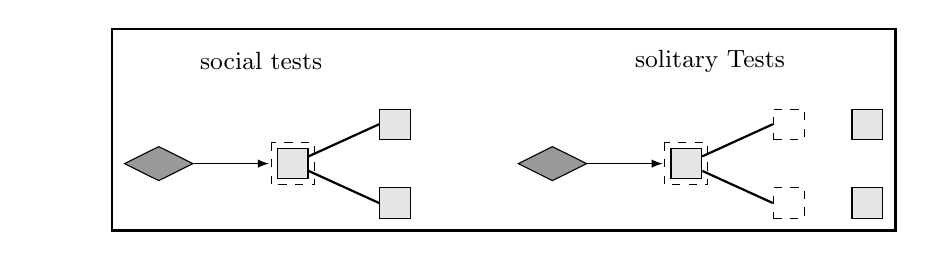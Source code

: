 \usetikzlibrary{backgrounds,positioning}
\usetikzlibrary{decorations.pathreplacing}
\usetikzlibrary{shapes}
\usetikzlibrary{shapes.multipart}
\usetikzlibrary{arrows}
\usetikzlibrary{shapes.geometric}

\pgfdeclarelayer{back}
\pgfdeclarelayer{box}
\pgfsetlayers{background,box,back,main}

%\resizebox {\columnwidth} {!} {    % (2) scale to exact column width
\begin{tikzpicture}[
      background rectangle/.style={fill=white,draw=black,line width=1pt}, show background rectangle,
]

\tikzstyle{ntest}= [fill=black!40,draw=black,diamond, aspect=2]
\tikzstyle{ncode}= [fill=black!10,draw=black]
\tikzstyle{earr}= [black,->]
\tikzstyle{eline}= [black,thick]

% solitary
\node [ntest] at (1.0,1.0) (ta) { \phantom{.} };

\node [ncode] at (2.7,1.0) (ca) { \phantom{c} };
\node [ncode] at (4.0,1.5) (cb) { \phantom{c} };
\node [ncode] at (4.0,0.5) (cc) { \phantom{c} };

% social
\node [ntest] at (6.0,1.0) (ua) { \phantom{.} };

\node [ncode] at (7.7,1.0) (da) { \phantom{c} };
\node [ncode,dashed,fill=white] at (9.0,1.5) (db) { \phantom{c} };
\node [ncode,dashed,fill=white] at (9.0,0.5) (dc) { \phantom{c} };
\node [ncode] at (10.,1.5) (db1) { \phantom{c} };
\node [ncode] at (10.,0.5) (dc1) { \phantom{c} };



\begin{pgfonlayer}{box}
    % solitary
    \draw[draw=black,dashed]   ([xshift=-2,yshift=2pt]ca.north west) node (cfg) {} rectangle ([xshift=2,yshift=-2pt]ca.south east);
    \node[] at (2.3,2.3) {\small social tests};
    % social
    \draw[draw=black,dashed]   ([xshift=-2,yshift=2pt]da.north west) node (cfg) {} rectangle ([xshift=2,yshift=-2pt]da.south east);
    \node[] at (8.0,2.3) {\small solitary Tests};
\end{pgfonlayer}

\tikzset{>=latex}
\begin{pgfonlayer}{back}
  % solitary
  \draw [earr] (ta.east) -- (2.4,1.0);
  \draw [eline] (ca) -- (cb.west);
  \draw [eline] (ca) -- (cc.west);
  % social
  \draw [earr] (ua.east) -- (7.4,1.0);
  \draw [eline] (da) -- (db.west);
  \draw [eline] (da) -- (dc.west);
\end{pgfonlayer}

\end{tikzpicture}
%} %resizebox